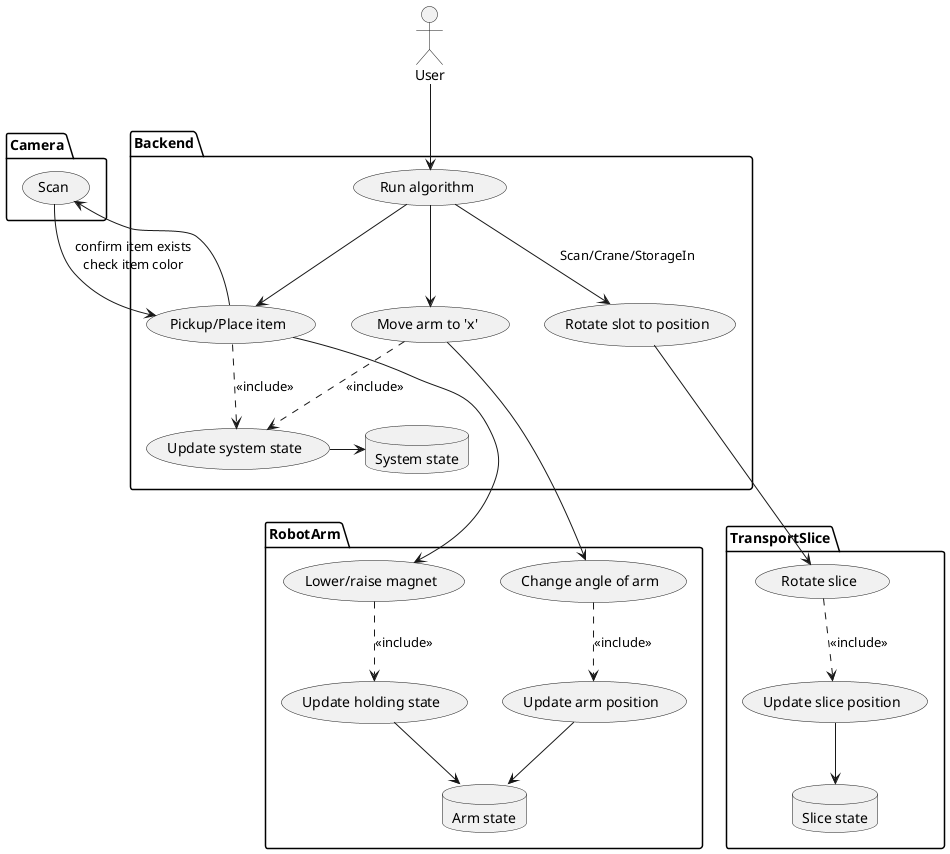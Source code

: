 @startuml use-case-diagram-v1

actor User


package RobotArm {
    database "Arm state" as armState
    (Change angle of arm)
    (Lower/raise magnet)
    (Update arm position)
    (Update holding state)
}

package TransportSlice {
    database "Slice state" as sliceState
    (Rotate slice)
    (Update slice position)
}

package Backend {
    database "System state" as systemState
    (Run algorithm)
    (Update system state)
    (Move arm to 'x')
    (Rotate slot to position)
    (Pickup/Place item)
}

package Camera {
    (Scan)
}

User --> (Run algorithm)

(Run algorithm) --> (Move arm to 'x')
(Run algorithm) --> (Rotate slot to position) : Scan/Crane/StorageIn
(Run algorithm) --> (Pickup/Place item)

(Move arm to 'x') ---> (Change angle of arm)
(Move arm to 'x') ..> (Update system state) : <<include>>
(Change angle of arm) ..> (Update arm position) : <<include>>
(Update arm position) --> armState


(Pickup/Place item) ..> (Update system state) : <<include>>
(Pickup/Place item) -up-> (Scan)
(Scan) -> (Pickup/Place item)   : confirm item exists\ncheck item color
(Pickup/Place item) --> (Lower/raise magnet)
(Lower/raise magnet) ..> (Update holding state) : <<include>>
(Update holding state) --> armState


(Rotate slot to position) ---> (Rotate slice)
(Rotate slice) ..> (Update slice position) : <<include>>
(Update slice position) --> sliceState



(Update system state) -> systemState
@enduml
